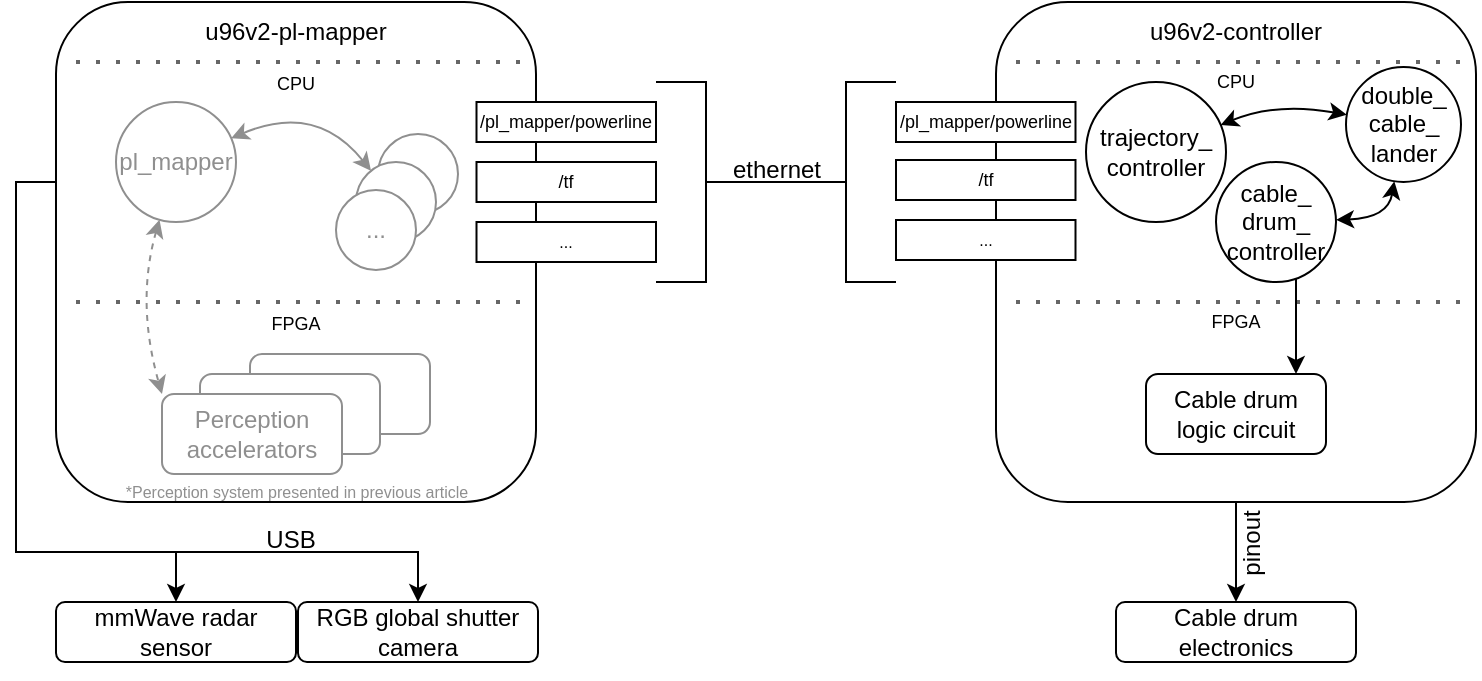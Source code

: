 <mxfile version="20.3.0" type="github">
  <diagram id="k7QuNVmgz5R4sDoiiN90" name="Page-1">
    <mxGraphModel dx="942" dy="1922" grid="1" gridSize="10" guides="1" tooltips="1" connect="1" arrows="1" fold="1" page="1" pageScale="1" pageWidth="850" pageHeight="1100" math="0" shadow="0">
      <root>
        <mxCell id="0" />
        <mxCell id="1" parent="0" />
        <mxCell id="tMD1-JObgEDARdnzfglz-65" style="edgeStyle=orthogonalEdgeStyle;rounded=0;orthogonalLoop=1;jettySize=auto;html=1;strokeColor=#000000;fontSize=8;fontColor=#000000;startArrow=none;startFill=0;endArrow=classic;endFill=1;" edge="1" parent="1" source="tMD1-JObgEDARdnzfglz-1" target="tMD1-JObgEDARdnzfglz-61">
          <mxGeometry relative="1" as="geometry">
            <Array as="points">
              <mxPoint x="100" y="290" />
              <mxPoint x="100" y="475" />
              <mxPoint x="180" y="475" />
            </Array>
          </mxGeometry>
        </mxCell>
        <mxCell id="tMD1-JObgEDARdnzfglz-1" value="" style="rounded=1;whiteSpace=wrap;html=1;" vertex="1" parent="1">
          <mxGeometry x="120" y="200" width="240" height="250" as="geometry" />
        </mxCell>
        <mxCell id="tMD1-JObgEDARdnzfglz-2" value="u96v2-pl-mapper" style="text;html=1;strokeColor=none;fillColor=none;align=center;verticalAlign=middle;whiteSpace=wrap;rounded=0;" vertex="1" parent="1">
          <mxGeometry x="185" y="200" width="110" height="30" as="geometry" />
        </mxCell>
        <mxCell id="tMD1-JObgEDARdnzfglz-4" value="" style="endArrow=none;dashed=1;html=1;dashPattern=1 4;strokeWidth=2;rounded=0;fillColor=#f5f5f5;strokeColor=#666666;" edge="1" parent="1">
          <mxGeometry width="50" height="50" relative="1" as="geometry">
            <mxPoint x="130" y="230" as="sourcePoint" />
            <mxPoint x="360" y="230" as="targetPoint" />
          </mxGeometry>
        </mxCell>
        <mxCell id="tMD1-JObgEDARdnzfglz-5" value="&lt;font style=&quot;font-size: 9px;&quot;&gt;CPU&lt;/font&gt;" style="text;html=1;strokeColor=none;fillColor=none;align=center;verticalAlign=middle;whiteSpace=wrap;rounded=0;fontColor=#000000;" vertex="1" parent="1">
          <mxGeometry x="185" y="225" width="110" height="30" as="geometry" />
        </mxCell>
        <mxCell id="tMD1-JObgEDARdnzfglz-6" value="&lt;font&gt;pl_mapper&lt;/font&gt;" style="ellipse;whiteSpace=wrap;html=1;aspect=fixed;fontColor=#8F8F8F;strokeColor=#8F8F8F;" vertex="1" parent="1">
          <mxGeometry x="150" y="250" width="60" height="60" as="geometry" />
        </mxCell>
        <mxCell id="tMD1-JObgEDARdnzfglz-7" value="" style="curved=1;endArrow=classic;html=1;rounded=0;fontColor=#8F8F8F;strokeColor=#8F8F8F;startArrow=classic;startFill=1;" edge="1" parent="1" source="tMD1-JObgEDARdnzfglz-6" target="tMD1-JObgEDARdnzfglz-11">
          <mxGeometry width="50" height="50" relative="1" as="geometry">
            <mxPoint x="190" y="170" as="sourcePoint" />
            <mxPoint x="278" y="270" as="targetPoint" />
            <Array as="points">
              <mxPoint x="250" y="250" />
            </Array>
          </mxGeometry>
        </mxCell>
        <mxCell id="tMD1-JObgEDARdnzfglz-10" value="" style="ellipse;whiteSpace=wrap;html=1;aspect=fixed;fontColor=#8F8F8F;strokeColor=#8F8F8F;" vertex="1" parent="1">
          <mxGeometry x="281" y="266" width="40" height="40" as="geometry" />
        </mxCell>
        <mxCell id="tMD1-JObgEDARdnzfglz-11" value="" style="ellipse;whiteSpace=wrap;html=1;aspect=fixed;fontColor=#8F8F8F;strokeColor=#8F8F8F;" vertex="1" parent="1">
          <mxGeometry x="270" y="280" width="40" height="40" as="geometry" />
        </mxCell>
        <mxCell id="tMD1-JObgEDARdnzfglz-12" value="..." style="ellipse;whiteSpace=wrap;html=1;aspect=fixed;fontColor=#8F8F8F;strokeColor=#8F8F8F;" vertex="1" parent="1">
          <mxGeometry x="260" y="294" width="40" height="40" as="geometry" />
        </mxCell>
        <mxCell id="tMD1-JObgEDARdnzfglz-13" value="" style="endArrow=none;dashed=1;html=1;dashPattern=1 4;strokeWidth=2;rounded=0;fillColor=#f5f5f5;strokeColor=#666666;" edge="1" parent="1">
          <mxGeometry width="50" height="50" relative="1" as="geometry">
            <mxPoint x="130" y="350" as="sourcePoint" />
            <mxPoint x="360" y="350" as="targetPoint" />
          </mxGeometry>
        </mxCell>
        <mxCell id="tMD1-JObgEDARdnzfglz-14" value="&lt;font style=&quot;font-size: 9px;&quot;&gt;FPGA&lt;/font&gt;" style="text;html=1;strokeColor=none;fillColor=none;align=center;verticalAlign=middle;whiteSpace=wrap;rounded=0;fontSize=9;fontColor=#000000;" vertex="1" parent="1">
          <mxGeometry x="185" y="346" width="110" height="30" as="geometry" />
        </mxCell>
        <mxCell id="tMD1-JObgEDARdnzfglz-16" value="" style="rounded=1;whiteSpace=wrap;html=1;fontColor=#8F8F8F;strokeColor=#8F8F8F;" vertex="1" parent="1">
          <mxGeometry x="217" y="376" width="90" height="40" as="geometry" />
        </mxCell>
        <mxCell id="tMD1-JObgEDARdnzfglz-17" value="" style="rounded=1;whiteSpace=wrap;html=1;fontColor=#8F8F8F;strokeColor=#8F8F8F;" vertex="1" parent="1">
          <mxGeometry x="192" y="386" width="90" height="40" as="geometry" />
        </mxCell>
        <mxCell id="tMD1-JObgEDARdnzfglz-18" value="&lt;div&gt;Perception &lt;br&gt;&lt;/div&gt;&lt;div&gt;accelerators&lt;/div&gt;" style="rounded=1;whiteSpace=wrap;html=1;fontColor=#8F8F8F;strokeColor=#8F8F8F;" vertex="1" parent="1">
          <mxGeometry x="173" y="396" width="90" height="40" as="geometry" />
        </mxCell>
        <mxCell id="tMD1-JObgEDARdnzfglz-19" value="" style="curved=1;endArrow=classic;html=1;rounded=0;strokeColor=#8F8F8F;fontColor=#8F8F8F;entryX=0;entryY=0;entryDx=0;entryDy=0;dashed=1;startArrow=classic;startFill=1;" edge="1" parent="1" source="tMD1-JObgEDARdnzfglz-6" target="tMD1-JObgEDARdnzfglz-18">
          <mxGeometry width="50" height="50" relative="1" as="geometry">
            <mxPoint x="140" y="370" as="sourcePoint" />
            <mxPoint x="190" y="320" as="targetPoint" />
            <Array as="points">
              <mxPoint x="160" y="350" />
            </Array>
          </mxGeometry>
        </mxCell>
        <mxCell id="tMD1-JObgEDARdnzfglz-21" value="&lt;font style=&quot;font-size: 8px;&quot;&gt;*Perception system presented in previous article&lt;/font&gt;" style="text;html=1;strokeColor=none;fillColor=none;align=center;verticalAlign=middle;whiteSpace=wrap;rounded=0;fontColor=#8F8F8F;fontSize=8;" vertex="1" parent="1">
          <mxGeometry x="149.75" y="440" width="180.5" height="10" as="geometry" />
        </mxCell>
        <mxCell id="tMD1-JObgEDARdnzfglz-22" value="/pl_mapper/powerline" style="rounded=0;whiteSpace=wrap;html=1;strokeColor=#000000;fontSize=9;fontColor=#000000;" vertex="1" parent="1">
          <mxGeometry x="330.25" y="250" width="89.75" height="20" as="geometry" />
        </mxCell>
        <mxCell id="tMD1-JObgEDARdnzfglz-71" style="edgeStyle=orthogonalEdgeStyle;rounded=0;orthogonalLoop=1;jettySize=auto;html=1;strokeColor=#000000;fontSize=8;fontColor=#000000;startArrow=none;startFill=0;endArrow=classic;endFill=1;" edge="1" parent="1" source="tMD1-JObgEDARdnzfglz-23" target="tMD1-JObgEDARdnzfglz-70">
          <mxGeometry relative="1" as="geometry" />
        </mxCell>
        <mxCell id="tMD1-JObgEDARdnzfglz-23" value="" style="rounded=1;whiteSpace=wrap;html=1;" vertex="1" parent="1">
          <mxGeometry x="590" y="200" width="240" height="250" as="geometry" />
        </mxCell>
        <mxCell id="tMD1-JObgEDARdnzfglz-24" value="u96v2-controller" style="text;html=1;strokeColor=none;fillColor=none;align=center;verticalAlign=middle;whiteSpace=wrap;rounded=0;" vertex="1" parent="1">
          <mxGeometry x="655" y="200" width="110" height="30" as="geometry" />
        </mxCell>
        <mxCell id="tMD1-JObgEDARdnzfglz-25" value="" style="endArrow=none;dashed=1;html=1;dashPattern=1 4;strokeWidth=2;rounded=0;fillColor=#f5f5f5;strokeColor=#666666;" edge="1" parent="1">
          <mxGeometry width="50" height="50" relative="1" as="geometry">
            <mxPoint x="600" y="230" as="sourcePoint" />
            <mxPoint x="830" y="230" as="targetPoint" />
          </mxGeometry>
        </mxCell>
        <mxCell id="tMD1-JObgEDARdnzfglz-26" value="&lt;font style=&quot;font-size: 9px;&quot;&gt;CPU&lt;/font&gt;" style="text;html=1;strokeColor=none;fillColor=none;align=center;verticalAlign=middle;whiteSpace=wrap;rounded=0;fontSize=9;fontColor=#000000;" vertex="1" parent="1">
          <mxGeometry x="655" y="225" width="110" height="30" as="geometry" />
        </mxCell>
        <mxCell id="tMD1-JObgEDARdnzfglz-32" value="" style="endArrow=none;dashed=1;html=1;dashPattern=1 4;strokeWidth=2;rounded=0;fillColor=#f5f5f5;strokeColor=#666666;" edge="1" parent="1">
          <mxGeometry width="50" height="50" relative="1" as="geometry">
            <mxPoint x="600" y="350" as="sourcePoint" />
            <mxPoint x="830" y="350" as="targetPoint" />
          </mxGeometry>
        </mxCell>
        <mxCell id="tMD1-JObgEDARdnzfglz-33" value="&lt;font style=&quot;font-size: 9px;&quot;&gt;FPGA&lt;/font&gt;" style="text;html=1;strokeColor=none;fillColor=none;align=center;verticalAlign=middle;whiteSpace=wrap;rounded=0;fontSize=9;fontColor=#000000;" vertex="1" parent="1">
          <mxGeometry x="655" y="345" width="110" height="30" as="geometry" />
        </mxCell>
        <mxCell id="tMD1-JObgEDARdnzfglz-45" style="edgeStyle=orthogonalEdgeStyle;rounded=0;orthogonalLoop=1;jettySize=auto;html=1;exitX=0;exitY=0.5;exitDx=0;exitDy=0;exitPerimeter=0;entryX=0;entryY=0.5;entryDx=0;entryDy=0;entryPerimeter=0;strokeColor=#000000;fontSize=8;fontColor=#000000;startArrow=none;startFill=0;endArrow=none;endFill=0;" edge="1" parent="1" source="tMD1-JObgEDARdnzfglz-41" target="tMD1-JObgEDARdnzfglz-43">
          <mxGeometry relative="1" as="geometry" />
        </mxCell>
        <mxCell id="tMD1-JObgEDARdnzfglz-41" value="" style="strokeWidth=1;html=1;shape=mxgraph.flowchart.annotation_2;align=left;labelPosition=right;pointerEvents=1;strokeColor=#000000;fontSize=8;fontColor=#000000;rotation=-180;" vertex="1" parent="1">
          <mxGeometry x="420" y="240" width="50" height="100" as="geometry" />
        </mxCell>
        <mxCell id="tMD1-JObgEDARdnzfglz-42" value="/pl_mapper/powerline" style="rounded=0;whiteSpace=wrap;html=1;strokeColor=#000000;fontSize=9;fontColor=#000000;" vertex="1" parent="1">
          <mxGeometry x="540" y="250" width="89.75" height="20" as="geometry" />
        </mxCell>
        <mxCell id="tMD1-JObgEDARdnzfglz-43" value="" style="strokeWidth=1;html=1;shape=mxgraph.flowchart.annotation_2;align=left;labelPosition=right;pointerEvents=1;strokeColor=#000000;fontSize=8;fontColor=#000000;rotation=0;" vertex="1" parent="1">
          <mxGeometry x="490" y="240" width="50" height="100" as="geometry" />
        </mxCell>
        <mxCell id="tMD1-JObgEDARdnzfglz-46" value="ethernet" style="text;html=1;align=center;verticalAlign=middle;resizable=0;points=[];autosize=1;strokeColor=none;fillColor=none;fontSize=12;fontColor=#000000;" vertex="1" parent="1">
          <mxGeometry x="445" y="269" width="70" height="30" as="geometry" />
        </mxCell>
        <mxCell id="tMD1-JObgEDARdnzfglz-47" value="/tf" style="rounded=0;whiteSpace=wrap;html=1;strokeColor=#000000;fontSize=9;fontColor=#000000;" vertex="1" parent="1">
          <mxGeometry x="330.25" y="280" width="89.75" height="20" as="geometry" />
        </mxCell>
        <mxCell id="tMD1-JObgEDARdnzfglz-48" value="..." style="rounded=0;whiteSpace=wrap;html=1;strokeColor=#000000;fontSize=8;fontColor=#000000;" vertex="1" parent="1">
          <mxGeometry x="330.25" y="310" width="89.75" height="20" as="geometry" />
        </mxCell>
        <mxCell id="tMD1-JObgEDARdnzfglz-49" value="/tf" style="rounded=0;whiteSpace=wrap;html=1;strokeColor=#000000;fontSize=9;fontColor=#000000;" vertex="1" parent="1">
          <mxGeometry x="540" y="279" width="89.75" height="20" as="geometry" />
        </mxCell>
        <mxCell id="tMD1-JObgEDARdnzfglz-50" value="..." style="rounded=0;whiteSpace=wrap;html=1;strokeColor=#000000;fontSize=8;fontColor=#000000;" vertex="1" parent="1">
          <mxGeometry x="540" y="309" width="89.75" height="20" as="geometry" />
        </mxCell>
        <mxCell id="tMD1-JObgEDARdnzfglz-51" value="&lt;div style=&quot;font-size: 12px;&quot;&gt;&lt;font style=&quot;font-size: 12px;&quot;&gt;trajectory_&lt;/font&gt;&lt;/div&gt;&lt;div style=&quot;font-size: 12px;&quot;&gt;&lt;font style=&quot;font-size: 12px;&quot;&gt;controller&lt;/font&gt;&lt;/div&gt;" style="ellipse;whiteSpace=wrap;html=1;aspect=fixed;strokeColor=#000000;strokeWidth=1;fontSize=8;fontColor=#000000;" vertex="1" parent="1">
          <mxGeometry x="635" y="240" width="70" height="70" as="geometry" />
        </mxCell>
        <mxCell id="tMD1-JObgEDARdnzfglz-60" style="edgeStyle=orthogonalEdgeStyle;rounded=0;orthogonalLoop=1;jettySize=auto;html=1;strokeColor=#000000;fontSize=8;fontColor=#000000;startArrow=none;startFill=0;endArrow=classic;endFill=1;" edge="1" parent="1" source="tMD1-JObgEDARdnzfglz-52" target="tMD1-JObgEDARdnzfglz-58">
          <mxGeometry relative="1" as="geometry">
            <Array as="points">
              <mxPoint x="740" y="360" />
              <mxPoint x="740" y="360" />
            </Array>
          </mxGeometry>
        </mxCell>
        <mxCell id="tMD1-JObgEDARdnzfglz-52" value="&lt;div style=&quot;font-size: 12px;&quot;&gt;&lt;font style=&quot;font-size: 12px;&quot;&gt;cable_&lt;/font&gt;&lt;/div&gt;&lt;div style=&quot;font-size: 12px;&quot;&gt;&lt;font style=&quot;font-size: 12px;&quot;&gt;drum_&lt;/font&gt;&lt;/div&gt;&lt;div style=&quot;font-size: 12px;&quot;&gt;&lt;font style=&quot;font-size: 12px;&quot;&gt;controller&lt;br&gt;&lt;/font&gt;&lt;/div&gt;" style="ellipse;whiteSpace=wrap;html=1;aspect=fixed;strokeColor=#000000;strokeWidth=1;fontSize=8;fontColor=#000000;" vertex="1" parent="1">
          <mxGeometry x="700" y="280" width="60" height="60" as="geometry" />
        </mxCell>
        <mxCell id="tMD1-JObgEDARdnzfglz-53" value="&lt;div style=&quot;font-size: 12px;&quot;&gt;&lt;font style=&quot;font-size: 12px;&quot;&gt;double_&lt;/font&gt;&lt;/div&gt;&lt;div style=&quot;font-size: 12px;&quot;&gt;&lt;font style=&quot;font-size: 12px;&quot;&gt;cable_&lt;/font&gt;&lt;/div&gt;&lt;div style=&quot;font-size: 12px;&quot;&gt;&lt;font style=&quot;font-size: 12px;&quot;&gt;lander&lt;br&gt;&lt;/font&gt;&lt;/div&gt;" style="ellipse;whiteSpace=wrap;html=1;aspect=fixed;strokeColor=#000000;strokeWidth=1;fontSize=8;fontColor=#000000;" vertex="1" parent="1">
          <mxGeometry x="765" y="232.5" width="57.5" height="57.5" as="geometry" />
        </mxCell>
        <mxCell id="tMD1-JObgEDARdnzfglz-56" value="" style="curved=1;endArrow=classic;html=1;rounded=0;strokeColor=#000000;fontSize=8;fontColor=#000000;startArrow=classic;startFill=1;" edge="1" parent="1" source="tMD1-JObgEDARdnzfglz-53" target="tMD1-JObgEDARdnzfglz-51">
          <mxGeometry width="50" height="50" relative="1" as="geometry">
            <mxPoint x="580" y="170" as="sourcePoint" />
            <mxPoint x="630" y="120" as="targetPoint" />
            <Array as="points">
              <mxPoint x="730" y="250" />
            </Array>
          </mxGeometry>
        </mxCell>
        <mxCell id="tMD1-JObgEDARdnzfglz-57" value="" style="curved=1;endArrow=classic;html=1;rounded=0;strokeColor=#000000;fontSize=8;fontColor=#000000;startArrow=classic;startFill=1;" edge="1" parent="1" source="tMD1-JObgEDARdnzfglz-53" target="tMD1-JObgEDARdnzfglz-52">
          <mxGeometry width="50" height="50" relative="1" as="geometry">
            <mxPoint x="580" y="170" as="sourcePoint" />
            <mxPoint x="630" y="120" as="targetPoint" />
            <Array as="points">
              <mxPoint x="786" y="308" />
            </Array>
          </mxGeometry>
        </mxCell>
        <mxCell id="tMD1-JObgEDARdnzfglz-58" value="Cable drum logic circuit" style="rounded=1;whiteSpace=wrap;html=1;fontColor=#000000;strokeColor=#000000;" vertex="1" parent="1">
          <mxGeometry x="665" y="386" width="90" height="40" as="geometry" />
        </mxCell>
        <mxCell id="tMD1-JObgEDARdnzfglz-61" value="mmWave radar sensor" style="rounded=1;whiteSpace=wrap;html=1;strokeColor=#000000;strokeWidth=1;fontSize=12;fontColor=#000000;" vertex="1" parent="1">
          <mxGeometry x="120" y="500" width="120" height="30" as="geometry" />
        </mxCell>
        <mxCell id="tMD1-JObgEDARdnzfglz-62" value="RGB global shutter camera" style="rounded=1;whiteSpace=wrap;html=1;strokeColor=#000000;strokeWidth=1;fontSize=12;fontColor=#000000;" vertex="1" parent="1">
          <mxGeometry x="241" y="500" width="120" height="30" as="geometry" />
        </mxCell>
        <mxCell id="tMD1-JObgEDARdnzfglz-63" style="edgeStyle=orthogonalEdgeStyle;rounded=0;orthogonalLoop=1;jettySize=auto;html=1;exitX=0.5;exitY=1;exitDx=0;exitDy=0;dashed=1;dashPattern=1 4;strokeColor=#000000;fontSize=8;fontColor=#000000;startArrow=none;startFill=0;endArrow=classic;endFill=1;" edge="1" parent="1" source="tMD1-JObgEDARdnzfglz-61" target="tMD1-JObgEDARdnzfglz-61">
          <mxGeometry relative="1" as="geometry" />
        </mxCell>
        <mxCell id="tMD1-JObgEDARdnzfglz-66" style="edgeStyle=orthogonalEdgeStyle;rounded=0;orthogonalLoop=1;jettySize=auto;html=1;strokeColor=#000000;fontSize=8;fontColor=#000000;startArrow=none;startFill=0;endArrow=classic;endFill=1;" edge="1" parent="1" target="tMD1-JObgEDARdnzfglz-62">
          <mxGeometry relative="1" as="geometry">
            <mxPoint x="180" y="475" as="sourcePoint" />
            <Array as="points">
              <mxPoint x="301" y="475" />
            </Array>
          </mxGeometry>
        </mxCell>
        <mxCell id="tMD1-JObgEDARdnzfglz-67" value="USB" style="text;html=1;align=center;verticalAlign=middle;resizable=0;points=[];autosize=1;strokeColor=none;fillColor=none;fontSize=12;fontColor=#000000;" vertex="1" parent="1">
          <mxGeometry x="212" y="454" width="50" height="30" as="geometry" />
        </mxCell>
        <mxCell id="tMD1-JObgEDARdnzfglz-70" value="Cable drum electronics" style="rounded=1;whiteSpace=wrap;html=1;strokeColor=#000000;strokeWidth=1;fontSize=12;fontColor=#000000;" vertex="1" parent="1">
          <mxGeometry x="650" y="500" width="120" height="30" as="geometry" />
        </mxCell>
        <mxCell id="tMD1-JObgEDARdnzfglz-72" value="pinout" style="text;html=1;align=center;verticalAlign=middle;resizable=0;points=[];autosize=1;strokeColor=none;fillColor=none;fontSize=12;fontColor=#000000;rotation=-90;" vertex="1" parent="1">
          <mxGeometry x="688" y="456" width="60" height="30" as="geometry" />
        </mxCell>
      </root>
    </mxGraphModel>
  </diagram>
</mxfile>
